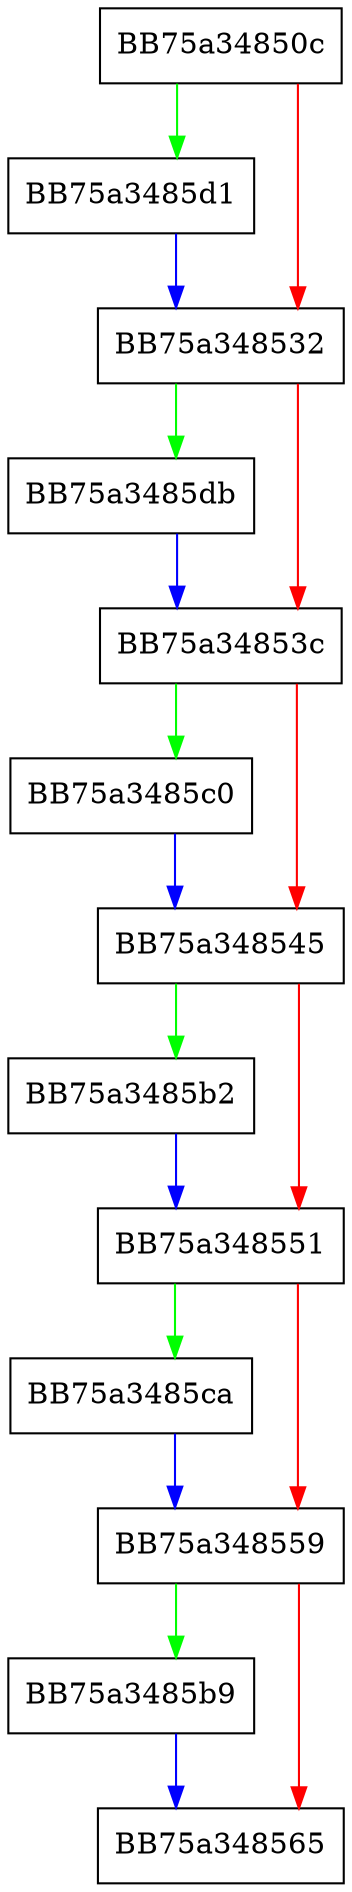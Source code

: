 digraph Split {
  node [shape="box"];
  graph [splines=ortho];
  BB75a34850c -> BB75a3485d1 [color="green"];
  BB75a34850c -> BB75a348532 [color="red"];
  BB75a348532 -> BB75a3485db [color="green"];
  BB75a348532 -> BB75a34853c [color="red"];
  BB75a34853c -> BB75a3485c0 [color="green"];
  BB75a34853c -> BB75a348545 [color="red"];
  BB75a348545 -> BB75a3485b2 [color="green"];
  BB75a348545 -> BB75a348551 [color="red"];
  BB75a348551 -> BB75a3485ca [color="green"];
  BB75a348551 -> BB75a348559 [color="red"];
  BB75a348559 -> BB75a3485b9 [color="green"];
  BB75a348559 -> BB75a348565 [color="red"];
  BB75a3485b2 -> BB75a348551 [color="blue"];
  BB75a3485b9 -> BB75a348565 [color="blue"];
  BB75a3485c0 -> BB75a348545 [color="blue"];
  BB75a3485ca -> BB75a348559 [color="blue"];
  BB75a3485d1 -> BB75a348532 [color="blue"];
  BB75a3485db -> BB75a34853c [color="blue"];
}